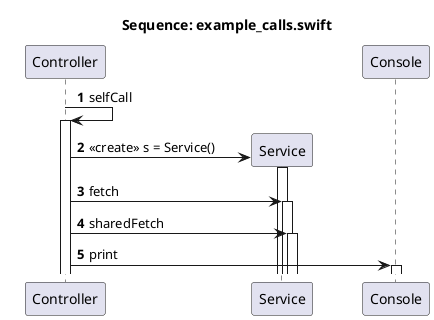 @startuml
autonumber
autoactivate on
skinparam ArrowThickness 1
skinparam ParticipantPadding 20
title Sequence: example_calls.swift
participant Controller
participant Service
participant Console
Controller -> Controller : selfCall
create Service
Controller -> Service : <<create>> s = Service()
Controller -> Service : fetch
Controller -> Service : sharedFetch
Controller -> Console : print
@enduml

